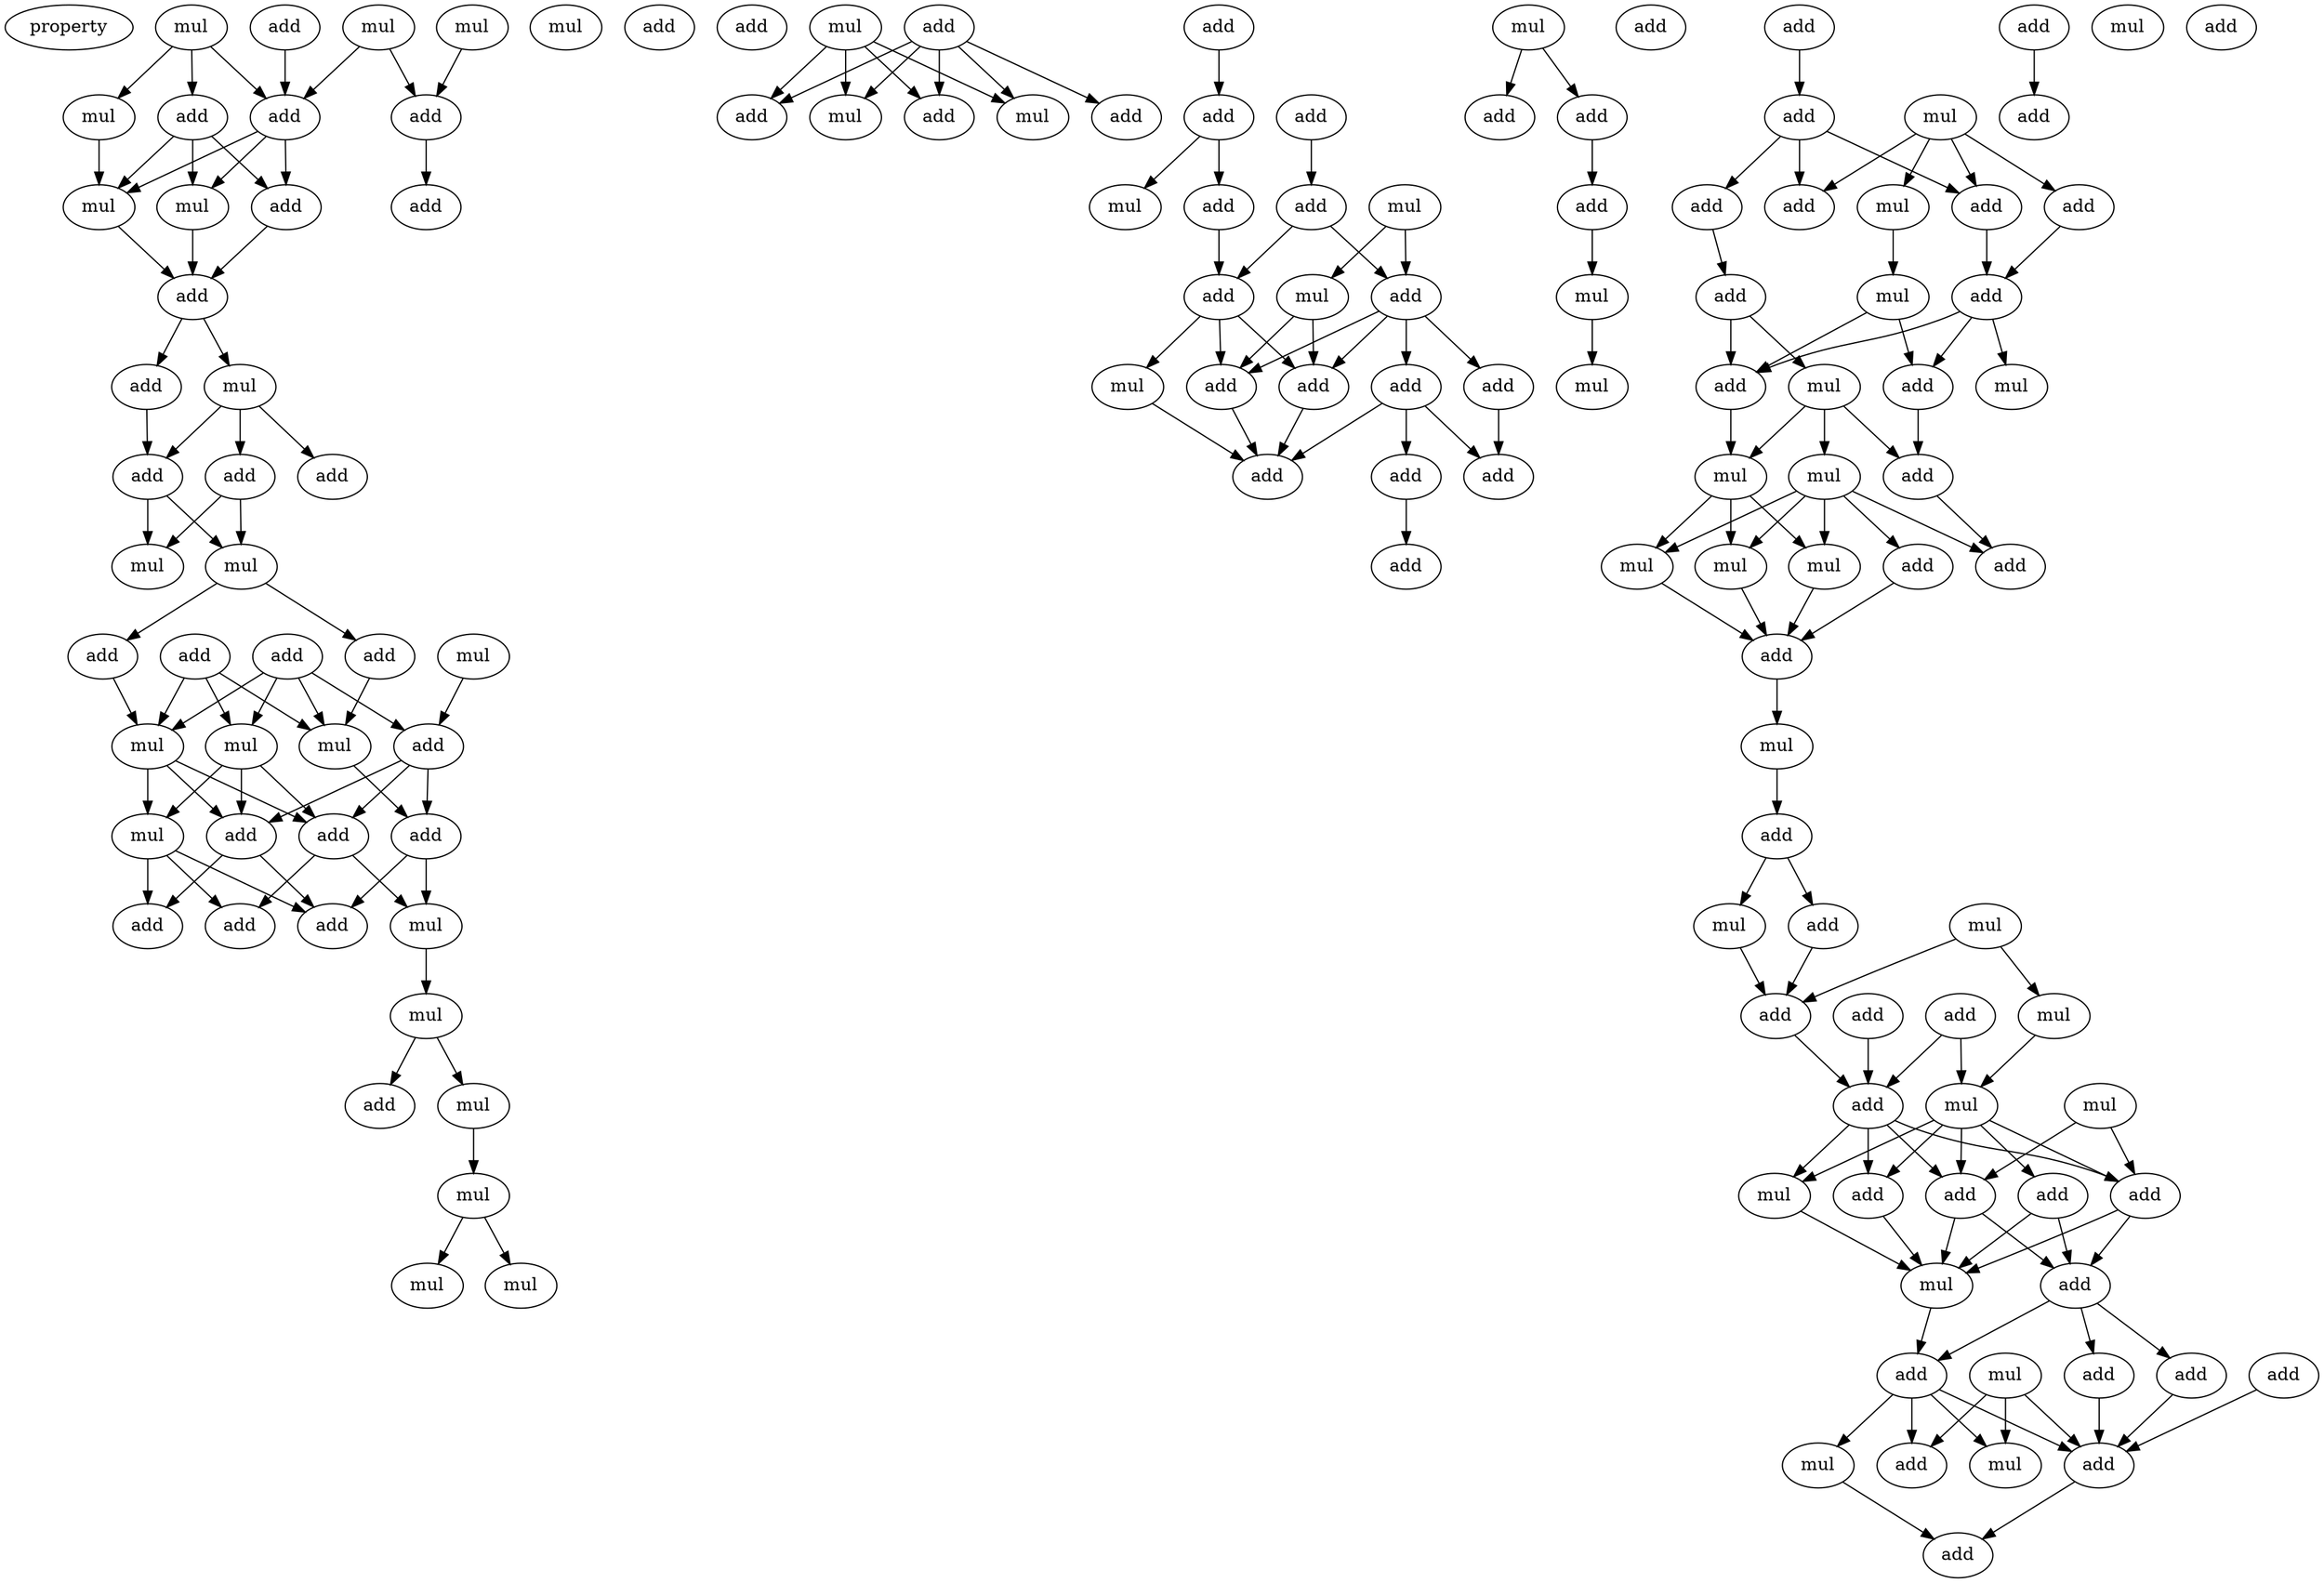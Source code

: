digraph {
    node [fontcolor=black]
    property [mul=2,lf=1.9]
    0 [ label = mul ];
    1 [ label = add ];
    2 [ label = mul ];
    3 [ label = mul ];
    4 [ label = add ];
    5 [ label = mul ];
    6 [ label = add ];
    7 [ label = add ];
    8 [ label = add ];
    9 [ label = add ];
    10 [ label = mul ];
    11 [ label = mul ];
    12 [ label = mul ];
    13 [ label = add ];
    14 [ label = mul ];
    15 [ label = add ];
    16 [ label = add ];
    17 [ label = add ];
    18 [ label = add ];
    19 [ label = add ];
    20 [ label = mul ];
    21 [ label = mul ];
    22 [ label = add ];
    23 [ label = mul ];
    24 [ label = add ];
    25 [ label = add ];
    26 [ label = add ];
    27 [ label = mul ];
    28 [ label = add ];
    29 [ label = mul ];
    30 [ label = mul ];
    31 [ label = mul ];
    32 [ label = add ];
    33 [ label = add ];
    34 [ label = add ];
    35 [ label = mul ];
    36 [ label = add ];
    37 [ label = add ];
    38 [ label = add ];
    39 [ label = add ];
    40 [ label = mul ];
    41 [ label = add ];
    42 [ label = mul ];
    43 [ label = mul ];
    44 [ label = mul ];
    45 [ label = mul ];
    46 [ label = mul ];
    47 [ label = add ];
    48 [ label = mul ];
    49 [ label = add ];
    50 [ label = mul ];
    51 [ label = add ];
    52 [ label = add ];
    53 [ label = add ];
    54 [ label = add ];
    55 [ label = add ];
    56 [ label = add ];
    57 [ label = mul ];
    58 [ label = mul ];
    59 [ label = add ];
    60 [ label = add ];
    61 [ label = add ];
    62 [ label = mul ];
    63 [ label = add ];
    64 [ label = mul ];
    65 [ label = add ];
    66 [ label = add ];
    67 [ label = add ];
    68 [ label = add ];
    69 [ label = add ];
    70 [ label = add ];
    71 [ label = add ];
    72 [ label = mul ];
    73 [ label = add ];
    74 [ label = add ];
    75 [ label = add ];
    76 [ label = add ];
    77 [ label = mul ];
    78 [ label = mul ];
    79 [ label = add ];
    80 [ label = mul ];
    81 [ label = add ];
    82 [ label = add ];
    83 [ label = add ];
    84 [ label = mul ];
    85 [ label = add ];
    86 [ label = add ];
    87 [ label = mul ];
    88 [ label = add ];
    89 [ label = add ];
    90 [ label = mul ];
    91 [ label = add ];
    92 [ label = add ];
    93 [ label = mul ];
    94 [ label = mul ];
    95 [ label = mul ];
    96 [ label = add ];
    97 [ label = add ];
    98 [ label = add ];
    99 [ label = mul ];
    100 [ label = mul ];
    101 [ label = mul ];
    102 [ label = add ];
    103 [ label = mul ];
    104 [ label = add ];
    105 [ label = mul ];
    106 [ label = add ];
    107 [ label = mul ];
    108 [ label = mul ];
    109 [ label = add ];
    110 [ label = add ];
    111 [ label = add ];
    112 [ label = mul ];
    113 [ label = add ];
    114 [ label = mul ];
    115 [ label = add ];
    116 [ label = mul ];
    117 [ label = add ];
    118 [ label = add ];
    119 [ label = add ];
    120 [ label = mul ];
    121 [ label = add ];
    122 [ label = add ];
    123 [ label = add ];
    124 [ label = add ];
    125 [ label = mul ];
    126 [ label = add ];
    127 [ label = add ];
    128 [ label = mul ];
    129 [ label = mul ];
    130 [ label = add ];
    131 [ label = add ];
    132 [ label = add ];
    133 [ label = mul ];
    134 [ label = add ];
    135 [ label = add ];
    0 -> 4 [ name = 0 ];
    0 -> 5 [ name = 1 ];
    0 -> 6 [ name = 2 ];
    1 -> 4 [ name = 3 ];
    2 -> 4 [ name = 4 ];
    2 -> 7 [ name = 5 ];
    3 -> 7 [ name = 6 ];
    4 -> 9 [ name = 7 ];
    4 -> 11 [ name = 8 ];
    4 -> 12 [ name = 9 ];
    5 -> 12 [ name = 10 ];
    6 -> 9 [ name = 11 ];
    6 -> 11 [ name = 12 ];
    6 -> 12 [ name = 13 ];
    7 -> 8 [ name = 14 ];
    9 -> 13 [ name = 15 ];
    11 -> 13 [ name = 16 ];
    12 -> 13 [ name = 17 ];
    13 -> 14 [ name = 18 ];
    13 -> 16 [ name = 19 ];
    14 -> 17 [ name = 20 ];
    14 -> 18 [ name = 21 ];
    14 -> 19 [ name = 22 ];
    16 -> 19 [ name = 23 ];
    17 -> 20 [ name = 24 ];
    17 -> 21 [ name = 25 ];
    19 -> 20 [ name = 26 ];
    19 -> 21 [ name = 27 ];
    20 -> 22 [ name = 28 ];
    20 -> 24 [ name = 29 ];
    22 -> 29 [ name = 30 ];
    23 -> 28 [ name = 31 ];
    24 -> 30 [ name = 32 ];
    25 -> 27 [ name = 33 ];
    25 -> 28 [ name = 34 ];
    25 -> 29 [ name = 35 ];
    25 -> 30 [ name = 36 ];
    26 -> 27 [ name = 37 ];
    26 -> 29 [ name = 38 ];
    26 -> 30 [ name = 39 ];
    27 -> 31 [ name = 40 ];
    27 -> 32 [ name = 41 ];
    27 -> 34 [ name = 42 ];
    28 -> 32 [ name = 43 ];
    28 -> 33 [ name = 44 ];
    28 -> 34 [ name = 45 ];
    29 -> 31 [ name = 46 ];
    29 -> 32 [ name = 47 ];
    29 -> 34 [ name = 48 ];
    30 -> 33 [ name = 49 ];
    31 -> 36 [ name = 50 ];
    31 -> 37 [ name = 51 ];
    31 -> 39 [ name = 52 ];
    32 -> 35 [ name = 53 ];
    32 -> 37 [ name = 54 ];
    33 -> 35 [ name = 55 ];
    33 -> 39 [ name = 56 ];
    34 -> 36 [ name = 57 ];
    34 -> 39 [ name = 58 ];
    35 -> 40 [ name = 59 ];
    40 -> 41 [ name = 60 ];
    40 -> 42 [ name = 61 ];
    42 -> 43 [ name = 62 ];
    43 -> 44 [ name = 63 ];
    43 -> 45 [ name = 64 ];
    46 -> 48 [ name = 65 ];
    46 -> 49 [ name = 66 ];
    46 -> 50 [ name = 67 ];
    46 -> 51 [ name = 68 ];
    47 -> 48 [ name = 69 ];
    47 -> 49 [ name = 70 ];
    47 -> 50 [ name = 71 ];
    47 -> 51 [ name = 72 ];
    47 -> 52 [ name = 73 ];
    53 -> 55 [ name = 74 ];
    54 -> 56 [ name = 75 ];
    55 -> 57 [ name = 76 ];
    55 -> 59 [ name = 77 ];
    56 -> 60 [ name = 78 ];
    56 -> 61 [ name = 79 ];
    58 -> 61 [ name = 80 ];
    58 -> 62 [ name = 81 ];
    59 -> 60 [ name = 82 ];
    60 -> 63 [ name = 83 ];
    60 -> 64 [ name = 84 ];
    60 -> 66 [ name = 85 ];
    61 -> 63 [ name = 86 ];
    61 -> 65 [ name = 87 ];
    61 -> 66 [ name = 88 ];
    61 -> 67 [ name = 89 ];
    62 -> 63 [ name = 90 ];
    62 -> 66 [ name = 91 ];
    63 -> 69 [ name = 92 ];
    64 -> 69 [ name = 93 ];
    65 -> 68 [ name = 94 ];
    65 -> 69 [ name = 95 ];
    65 -> 70 [ name = 96 ];
    66 -> 69 [ name = 97 ];
    67 -> 70 [ name = 98 ];
    68 -> 71 [ name = 99 ];
    72 -> 73 [ name = 100 ];
    72 -> 74 [ name = 101 ];
    74 -> 75 [ name = 102 ];
    75 -> 77 [ name = 103 ];
    77 -> 78 [ name = 104 ];
    79 -> 81 [ name = 105 ];
    80 -> 82 [ name = 106 ];
    80 -> 84 [ name = 107 ];
    80 -> 85 [ name = 108 ];
    80 -> 86 [ name = 109 ];
    81 -> 82 [ name = 110 ];
    81 -> 83 [ name = 111 ];
    81 -> 85 [ name = 112 ];
    83 -> 88 [ name = 113 ];
    84 -> 87 [ name = 114 ];
    85 -> 89 [ name = 115 ];
    86 -> 89 [ name = 116 ];
    87 -> 91 [ name = 117 ];
    87 -> 92 [ name = 118 ];
    88 -> 92 [ name = 119 ];
    88 -> 93 [ name = 120 ];
    89 -> 90 [ name = 121 ];
    89 -> 91 [ name = 122 ];
    89 -> 92 [ name = 123 ];
    91 -> 96 [ name = 124 ];
    92 -> 94 [ name = 125 ];
    93 -> 94 [ name = 126 ];
    93 -> 95 [ name = 127 ];
    93 -> 96 [ name = 128 ];
    94 -> 99 [ name = 129 ];
    94 -> 100 [ name = 130 ];
    94 -> 101 [ name = 131 ];
    95 -> 97 [ name = 132 ];
    95 -> 98 [ name = 133 ];
    95 -> 99 [ name = 134 ];
    95 -> 100 [ name = 135 ];
    95 -> 101 [ name = 136 ];
    96 -> 97 [ name = 137 ];
    98 -> 102 [ name = 138 ];
    99 -> 102 [ name = 139 ];
    100 -> 102 [ name = 140 ];
    101 -> 102 [ name = 141 ];
    102 -> 103 [ name = 142 ];
    103 -> 104 [ name = 143 ];
    104 -> 106 [ name = 144 ];
    104 -> 107 [ name = 145 ];
    105 -> 108 [ name = 146 ];
    105 -> 110 [ name = 147 ];
    106 -> 110 [ name = 148 ];
    107 -> 110 [ name = 149 ];
    108 -> 112 [ name = 150 ];
    109 -> 112 [ name = 151 ];
    109 -> 113 [ name = 152 ];
    110 -> 113 [ name = 153 ];
    111 -> 113 [ name = 154 ];
    112 -> 115 [ name = 155 ];
    112 -> 116 [ name = 156 ];
    112 -> 117 [ name = 157 ];
    112 -> 118 [ name = 158 ];
    112 -> 119 [ name = 159 ];
    113 -> 116 [ name = 160 ];
    113 -> 117 [ name = 161 ];
    113 -> 118 [ name = 162 ];
    113 -> 119 [ name = 163 ];
    114 -> 118 [ name = 164 ];
    114 -> 119 [ name = 165 ];
    115 -> 120 [ name = 166 ];
    115 -> 121 [ name = 167 ];
    116 -> 120 [ name = 168 ];
    117 -> 120 [ name = 169 ];
    118 -> 120 [ name = 170 ];
    118 -> 121 [ name = 171 ];
    119 -> 120 [ name = 172 ];
    119 -> 121 [ name = 173 ];
    120 -> 124 [ name = 174 ];
    121 -> 122 [ name = 175 ];
    121 -> 124 [ name = 176 ];
    121 -> 126 [ name = 177 ];
    122 -> 130 [ name = 178 ];
    123 -> 130 [ name = 179 ];
    124 -> 127 [ name = 180 ];
    124 -> 128 [ name = 181 ];
    124 -> 129 [ name = 182 ];
    124 -> 130 [ name = 183 ];
    125 -> 127 [ name = 184 ];
    125 -> 129 [ name = 185 ];
    125 -> 130 [ name = 186 ];
    126 -> 130 [ name = 187 ];
    128 -> 131 [ name = 188 ];
    130 -> 131 [ name = 189 ];
    132 -> 135 [ name = 190 ];
}
